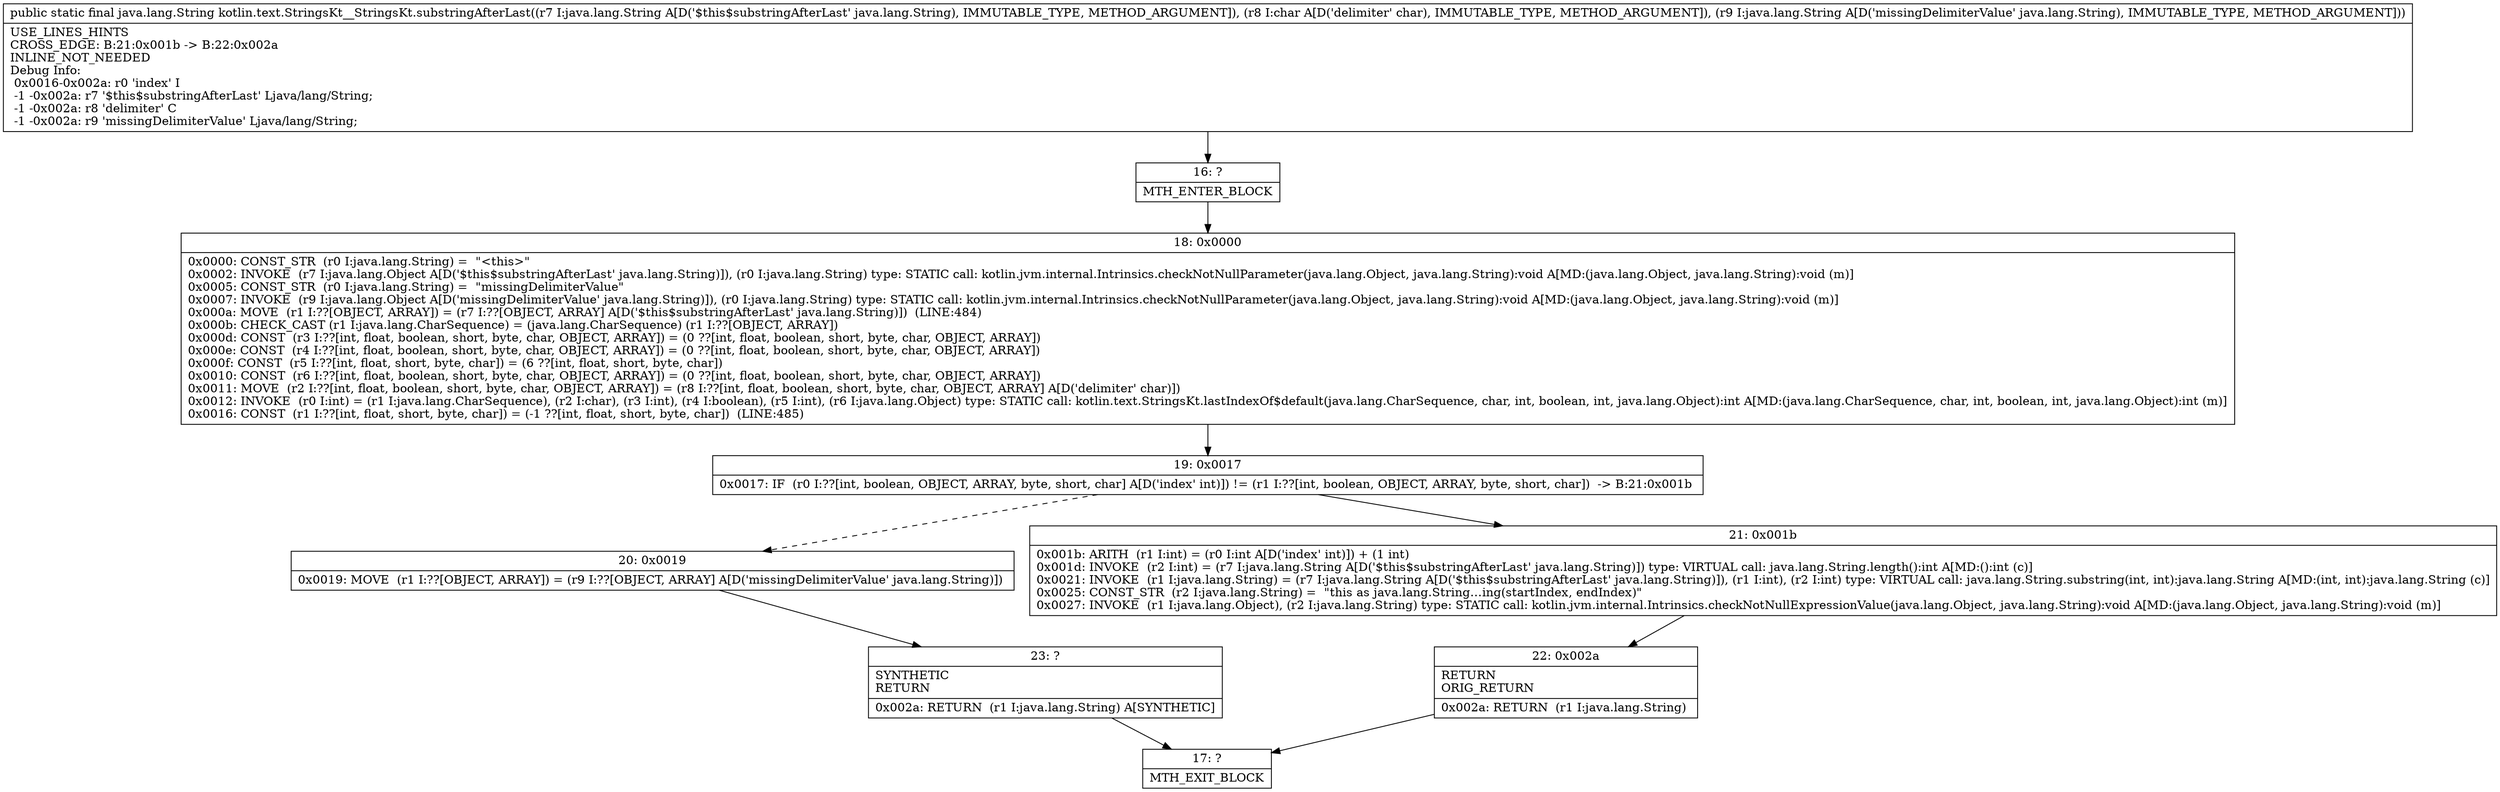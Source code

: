 digraph "CFG forkotlin.text.StringsKt__StringsKt.substringAfterLast(Ljava\/lang\/String;CLjava\/lang\/String;)Ljava\/lang\/String;" {
Node_16 [shape=record,label="{16\:\ ?|MTH_ENTER_BLOCK\l}"];
Node_18 [shape=record,label="{18\:\ 0x0000|0x0000: CONST_STR  (r0 I:java.lang.String) =  \"\<this\>\" \l0x0002: INVOKE  (r7 I:java.lang.Object A[D('$this$substringAfterLast' java.lang.String)]), (r0 I:java.lang.String) type: STATIC call: kotlin.jvm.internal.Intrinsics.checkNotNullParameter(java.lang.Object, java.lang.String):void A[MD:(java.lang.Object, java.lang.String):void (m)]\l0x0005: CONST_STR  (r0 I:java.lang.String) =  \"missingDelimiterValue\" \l0x0007: INVOKE  (r9 I:java.lang.Object A[D('missingDelimiterValue' java.lang.String)]), (r0 I:java.lang.String) type: STATIC call: kotlin.jvm.internal.Intrinsics.checkNotNullParameter(java.lang.Object, java.lang.String):void A[MD:(java.lang.Object, java.lang.String):void (m)]\l0x000a: MOVE  (r1 I:??[OBJECT, ARRAY]) = (r7 I:??[OBJECT, ARRAY] A[D('$this$substringAfterLast' java.lang.String)])  (LINE:484)\l0x000b: CHECK_CAST (r1 I:java.lang.CharSequence) = (java.lang.CharSequence) (r1 I:??[OBJECT, ARRAY]) \l0x000d: CONST  (r3 I:??[int, float, boolean, short, byte, char, OBJECT, ARRAY]) = (0 ??[int, float, boolean, short, byte, char, OBJECT, ARRAY]) \l0x000e: CONST  (r4 I:??[int, float, boolean, short, byte, char, OBJECT, ARRAY]) = (0 ??[int, float, boolean, short, byte, char, OBJECT, ARRAY]) \l0x000f: CONST  (r5 I:??[int, float, short, byte, char]) = (6 ??[int, float, short, byte, char]) \l0x0010: CONST  (r6 I:??[int, float, boolean, short, byte, char, OBJECT, ARRAY]) = (0 ??[int, float, boolean, short, byte, char, OBJECT, ARRAY]) \l0x0011: MOVE  (r2 I:??[int, float, boolean, short, byte, char, OBJECT, ARRAY]) = (r8 I:??[int, float, boolean, short, byte, char, OBJECT, ARRAY] A[D('delimiter' char)]) \l0x0012: INVOKE  (r0 I:int) = (r1 I:java.lang.CharSequence), (r2 I:char), (r3 I:int), (r4 I:boolean), (r5 I:int), (r6 I:java.lang.Object) type: STATIC call: kotlin.text.StringsKt.lastIndexOf$default(java.lang.CharSequence, char, int, boolean, int, java.lang.Object):int A[MD:(java.lang.CharSequence, char, int, boolean, int, java.lang.Object):int (m)]\l0x0016: CONST  (r1 I:??[int, float, short, byte, char]) = (\-1 ??[int, float, short, byte, char])  (LINE:485)\l}"];
Node_19 [shape=record,label="{19\:\ 0x0017|0x0017: IF  (r0 I:??[int, boolean, OBJECT, ARRAY, byte, short, char] A[D('index' int)]) != (r1 I:??[int, boolean, OBJECT, ARRAY, byte, short, char])  \-\> B:21:0x001b \l}"];
Node_20 [shape=record,label="{20\:\ 0x0019|0x0019: MOVE  (r1 I:??[OBJECT, ARRAY]) = (r9 I:??[OBJECT, ARRAY] A[D('missingDelimiterValue' java.lang.String)]) \l}"];
Node_23 [shape=record,label="{23\:\ ?|SYNTHETIC\lRETURN\l|0x002a: RETURN  (r1 I:java.lang.String) A[SYNTHETIC]\l}"];
Node_17 [shape=record,label="{17\:\ ?|MTH_EXIT_BLOCK\l}"];
Node_21 [shape=record,label="{21\:\ 0x001b|0x001b: ARITH  (r1 I:int) = (r0 I:int A[D('index' int)]) + (1 int) \l0x001d: INVOKE  (r2 I:int) = (r7 I:java.lang.String A[D('$this$substringAfterLast' java.lang.String)]) type: VIRTUAL call: java.lang.String.length():int A[MD:():int (c)]\l0x0021: INVOKE  (r1 I:java.lang.String) = (r7 I:java.lang.String A[D('$this$substringAfterLast' java.lang.String)]), (r1 I:int), (r2 I:int) type: VIRTUAL call: java.lang.String.substring(int, int):java.lang.String A[MD:(int, int):java.lang.String (c)]\l0x0025: CONST_STR  (r2 I:java.lang.String) =  \"this as java.lang.String…ing(startIndex, endIndex)\" \l0x0027: INVOKE  (r1 I:java.lang.Object), (r2 I:java.lang.String) type: STATIC call: kotlin.jvm.internal.Intrinsics.checkNotNullExpressionValue(java.lang.Object, java.lang.String):void A[MD:(java.lang.Object, java.lang.String):void (m)]\l}"];
Node_22 [shape=record,label="{22\:\ 0x002a|RETURN\lORIG_RETURN\l|0x002a: RETURN  (r1 I:java.lang.String) \l}"];
MethodNode[shape=record,label="{public static final java.lang.String kotlin.text.StringsKt__StringsKt.substringAfterLast((r7 I:java.lang.String A[D('$this$substringAfterLast' java.lang.String), IMMUTABLE_TYPE, METHOD_ARGUMENT]), (r8 I:char A[D('delimiter' char), IMMUTABLE_TYPE, METHOD_ARGUMENT]), (r9 I:java.lang.String A[D('missingDelimiterValue' java.lang.String), IMMUTABLE_TYPE, METHOD_ARGUMENT]))  | USE_LINES_HINTS\lCROSS_EDGE: B:21:0x001b \-\> B:22:0x002a\lINLINE_NOT_NEEDED\lDebug Info:\l  0x0016\-0x002a: r0 'index' I\l  \-1 \-0x002a: r7 '$this$substringAfterLast' Ljava\/lang\/String;\l  \-1 \-0x002a: r8 'delimiter' C\l  \-1 \-0x002a: r9 'missingDelimiterValue' Ljava\/lang\/String;\l}"];
MethodNode -> Node_16;Node_16 -> Node_18;
Node_18 -> Node_19;
Node_19 -> Node_20[style=dashed];
Node_19 -> Node_21;
Node_20 -> Node_23;
Node_23 -> Node_17;
Node_21 -> Node_22;
Node_22 -> Node_17;
}

